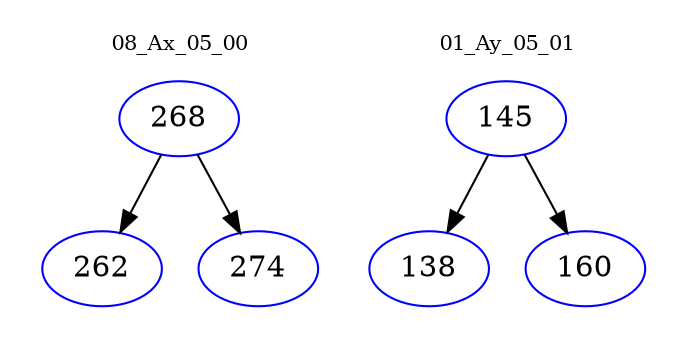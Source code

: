 digraph{
subgraph cluster_0 {
color = white
label = "08_Ax_05_00";
fontsize=10;
T0_268 [label="268", color="blue"]
T0_268 -> T0_262 [color="black"]
T0_262 [label="262", color="blue"]
T0_268 -> T0_274 [color="black"]
T0_274 [label="274", color="blue"]
}
subgraph cluster_1 {
color = white
label = "01_Ay_05_01";
fontsize=10;
T1_145 [label="145", color="blue"]
T1_145 -> T1_138 [color="black"]
T1_138 [label="138", color="blue"]
T1_145 -> T1_160 [color="black"]
T1_160 [label="160", color="blue"]
}
}
